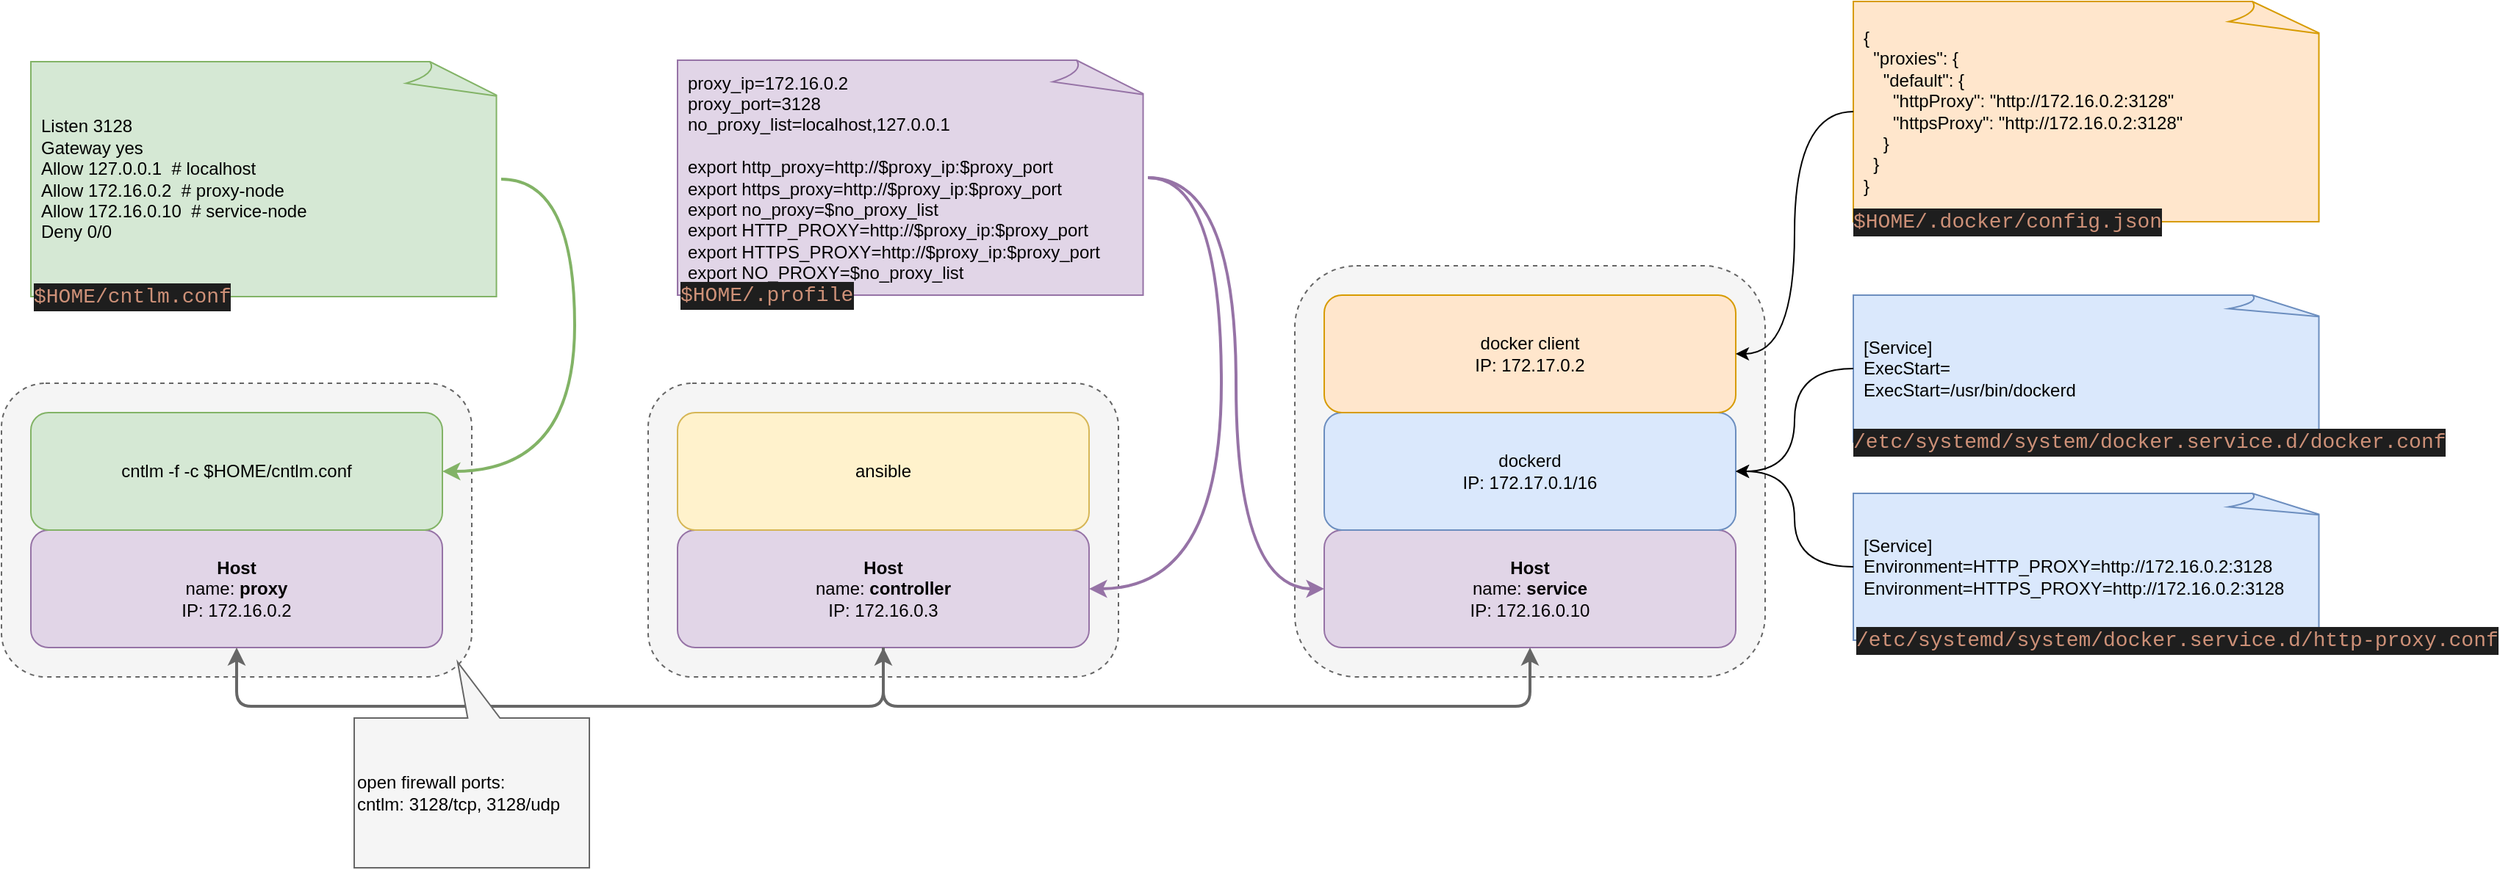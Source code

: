 <mxfile version="11.1.4" type="device"><diagram id="mufjLeXsWKGWuBtsrtn7" name="Page-1"><mxGraphModel dx="2222" dy="824" grid="1" gridSize="10" guides="1" tooltips="1" connect="1" arrows="1" fold="1" page="0" pageScale="1" pageWidth="827" pageHeight="1169" math="0" shadow="0"><root><mxCell id="0"/><mxCell id="1" parent="0"/><mxCell id="Hmu1NijlD04fz7AzSIe_-5" value="nodes" parent="0"/><mxCell id="VEeZlTCw6x0XYQx7hDpJ-57" value="" style="rounded=1;whiteSpace=wrap;html=1;labelBackgroundColor=#ffffff;align=left;dashed=1;fillColor=#f5f5f5;strokeColor=#666666;fontColor=#333333;" parent="Hmu1NijlD04fz7AzSIe_-5" vertex="1"><mxGeometry x="-420" y="420" width="320" height="200" as="geometry"/></mxCell><mxCell id="_7w9z-zs7S1bSIEZtoII-1" value="" style="rounded=1;whiteSpace=wrap;html=1;labelBackgroundColor=#ffffff;align=left;dashed=1;fillColor=#f5f5f5;strokeColor=#666666;fontColor=#333333;" parent="Hmu1NijlD04fz7AzSIe_-5" vertex="1"><mxGeometry x="20" y="420" width="320" height="200" as="geometry"/></mxCell><mxCell id="VEeZlTCw6x0XYQx7hDpJ-64" value="" style="rounded=1;whiteSpace=wrap;html=1;labelBackgroundColor=#ffffff;align=left;dashed=1;fillColor=#f5f5f5;strokeColor=#666666;fontColor=#333333;" parent="Hmu1NijlD04fz7AzSIe_-5" vertex="1"><mxGeometry x="460" y="340" width="320" height="280" as="geometry"/></mxCell><mxCell id="Hmu1NijlD04fz7AzSIe_-6" value="hosts" parent="0"/><mxCell id="VEeZlTCw6x0XYQx7hDpJ-1" value="&lt;b&gt;Host&lt;/b&gt;&lt;br&gt;name: &lt;b&gt;proxy&lt;/b&gt;&lt;br&gt;IP: 172.16.0.2" style="rounded=1;whiteSpace=wrap;html=1;fillColor=#e1d5e7;strokeColor=#9673a6;" parent="Hmu1NijlD04fz7AzSIe_-6" vertex="1"><mxGeometry x="-400" y="520" width="280" height="80" as="geometry"/></mxCell><mxCell id="_7w9z-zs7S1bSIEZtoII-2" value="&lt;b&gt;Host&lt;/b&gt;&lt;br&gt;name: &lt;b&gt;controller&lt;/b&gt;&lt;br&gt;IP: 172.16.0.3" style="rounded=1;whiteSpace=wrap;html=1;fillColor=#e1d5e7;strokeColor=#9673a6;" parent="Hmu1NijlD04fz7AzSIe_-6" vertex="1"><mxGeometry x="40" y="520" width="280" height="80" as="geometry"/></mxCell><mxCell id="VEeZlTCw6x0XYQx7hDpJ-7" value="&lt;b&gt;Host&lt;/b&gt;&lt;br&gt;name: &lt;b&gt;service&lt;/b&gt;&lt;br&gt;IP: 172.16.0.10" style="rounded=1;whiteSpace=wrap;html=1;fillColor=#e1d5e7;strokeColor=#9673a6;" parent="Hmu1NijlD04fz7AzSIe_-6" vertex="1"><mxGeometry x="480" y="520" width="280" height="80" as="geometry"/></mxCell><mxCell id="Hmu1NijlD04fz7AzSIe_-7" value="services" parent="0"/><mxCell id="VEeZlTCw6x0XYQx7hDpJ-4" value="cntlm -f -c $HOME/cntlm.conf" style="rounded=1;whiteSpace=wrap;html=1;fillColor=#d5e8d4;strokeColor=#82b366;" parent="Hmu1NijlD04fz7AzSIe_-7" vertex="1"><mxGeometry x="-400" y="440" width="280" height="80" as="geometry"/></mxCell><mxCell id="_7w9z-zs7S1bSIEZtoII-3" value="ansible" style="rounded=1;whiteSpace=wrap;html=1;fillColor=#fff2cc;strokeColor=#d6b656;" parent="Hmu1NijlD04fz7AzSIe_-7" vertex="1"><mxGeometry x="40" y="440" width="280" height="80" as="geometry"/></mxCell><mxCell id="VEeZlTCw6x0XYQx7hDpJ-8" value="dockerd&lt;br&gt;IP: 172.17.0.1/16" style="rounded=1;whiteSpace=wrap;html=1;fillColor=#dae8fc;strokeColor=#6c8ebf;" parent="Hmu1NijlD04fz7AzSIe_-7" vertex="1"><mxGeometry x="480" y="440" width="280" height="80" as="geometry"/></mxCell><mxCell id="VEeZlTCw6x0XYQx7hDpJ-9" value="docker client&lt;br&gt;IP: 172.17.0.2" style="rounded=1;whiteSpace=wrap;html=1;fillColor=#ffe6cc;strokeColor=#d79b00;" parent="Hmu1NijlD04fz7AzSIe_-7" vertex="1"><mxGeometry x="480" y="360" width="280" height="80" as="geometry"/></mxCell><mxCell id="Hmu1NijlD04fz7AzSIe_-10" value="network" parent="0"/><mxCell id="VEeZlTCw6x0XYQx7hDpJ-10" value="" style="endArrow=classic;html=1;entryX=0.5;entryY=1;entryDx=0;entryDy=0;fillColor=#f5f5f5;strokeColor=#666666;strokeWidth=2;" parent="Hmu1NijlD04fz7AzSIe_-10" target="VEeZlTCw6x0XYQx7hDpJ-1" edge="1"><mxGeometry width="50" height="50" relative="1" as="geometry"><mxPoint x="180" y="600" as="sourcePoint"/><mxPoint x="-190" y="620" as="targetPoint"/><Array as="points"><mxPoint x="180" y="640"/><mxPoint x="-260" y="640"/></Array></mxGeometry></mxCell><mxCell id="_7w9z-zs7S1bSIEZtoII-13" value="" style="endArrow=classic;html=1;entryX=0.5;entryY=1;entryDx=0;entryDy=0;exitX=0.5;exitY=1;exitDx=0;exitDy=0;fillColor=#f5f5f5;strokeColor=#666666;strokeWidth=2;startArrow=classic;startFill=1;" parent="Hmu1NijlD04fz7AzSIe_-10" source="VEeZlTCw6x0XYQx7hDpJ-7" target="_7w9z-zs7S1bSIEZtoII-2" edge="1"><mxGeometry width="50" height="50" relative="1" as="geometry"><mxPoint x="490" y="570" as="sourcePoint"/><mxPoint x="330" y="570" as="targetPoint"/><Array as="points"><mxPoint x="620" y="640"/><mxPoint x="180" y="640"/></Array></mxGeometry></mxCell><mxCell id="Hmu1NijlD04fz7AzSIe_-8" value="files" parent="0"/><mxCell id="VEeZlTCw6x0XYQx7hDpJ-56" value="" style="group" parent="Hmu1NijlD04fz7AzSIe_-8" vertex="1" connectable="0"><mxGeometry x="-400" y="201" width="320" height="170" as="geometry"/></mxCell><mxCell id="VEeZlTCw6x0XYQx7hDpJ-39" value="Listen 3128&lt;br&gt;Gateway yes&lt;br&gt;Allow 127.0.0.1&amp;nbsp; # localhost&lt;br&gt;Allow 172.16.0.2&amp;nbsp; # proxy-node&lt;br&gt;Allow 172.16.0.10&amp;nbsp; # service-node&lt;br&gt;Deny 0/0" style="whiteSpace=wrap;html=1;shape=mxgraph.basic.document;align=left;spacingLeft=5;fillColor=#d5e8d4;strokeColor=#82b366;" parent="VEeZlTCw6x0XYQx7hDpJ-56" vertex="1"><mxGeometry width="320" height="160" as="geometry"/></mxCell><mxCell id="VEeZlTCw6x0XYQx7hDpJ-40" value="&lt;div style=&quot;background-color: rgb(30 , 30 , 30) ; font-family: &amp;#34;consolas&amp;#34; , &amp;#34;courier new&amp;#34; , monospace ; font-size: 14px ; line-height: 19px ; white-space: pre&quot;&gt;&lt;font color=&quot;#ce9178&quot;&gt;$HOME/cntlm.conf&lt;/font&gt;&lt;/div&gt;" style="text;html=1;strokeColor=none;fillColor=none;align=left;verticalAlign=middle;whiteSpace=wrap;rounded=0;spacing=2;labelBorderColor=none;" parent="VEeZlTCw6x0XYQx7hDpJ-56" vertex="1"><mxGeometry y="150" width="40" height="20" as="geometry"/></mxCell><mxCell id="_7w9z-zs7S1bSIEZtoII-6" value="" style="group" parent="Hmu1NijlD04fz7AzSIe_-8" vertex="1" connectable="0"><mxGeometry x="40" y="200" width="320" height="170" as="geometry"/></mxCell><mxCell id="_7w9z-zs7S1bSIEZtoII-7" value="proxy_ip=172.16.0.2&lt;br&gt;proxy_port=3128&lt;br&gt;no_proxy_list=localhost,127.0.0.1&lt;br&gt;&lt;br&gt;export http_proxy=http://$proxy_ip:$proxy_port&lt;br&gt;export&amp;nbsp;https_proxy=http://$proxy_ip:$proxy_port&lt;br&gt;export&amp;nbsp;no_proxy=$no_proxy_list&lt;br&gt;export&amp;nbsp;HTTP_PROXY=http://$proxy_ip:$proxy_port&lt;br&gt;export&amp;nbsp;HTTPS_PROXY=http://$proxy_ip:$proxy_port&lt;br&gt;export&amp;nbsp;NO_PROXY=$no_proxy_list" style="whiteSpace=wrap;html=1;shape=mxgraph.basic.document;align=left;spacingLeft=5;fillColor=#e1d5e7;strokeColor=#9673a6;" parent="_7w9z-zs7S1bSIEZtoII-6" vertex="1"><mxGeometry width="320" height="160" as="geometry"/></mxCell><mxCell id="_7w9z-zs7S1bSIEZtoII-8" value="&lt;div style=&quot;background-color: rgb(30 , 30 , 30) ; font-family: &amp;#34;consolas&amp;#34; , &amp;#34;courier new&amp;#34; , monospace ; font-size: 14px ; line-height: 19px ; white-space: pre&quot;&gt;&lt;font color=&quot;#ce9178&quot;&gt;$HOME/.profile&lt;/font&gt;&lt;/div&gt;" style="text;html=1;strokeColor=none;fillColor=none;align=left;verticalAlign=middle;whiteSpace=wrap;rounded=0;spacing=2;labelBorderColor=none;" parent="_7w9z-zs7S1bSIEZtoII-6" vertex="1"><mxGeometry y="150" width="40" height="20" as="geometry"/></mxCell><mxCell id="_7w9z-zs7S1bSIEZtoII-12" value="&lt;span style=&quot;color: rgb(0 , 0 , 0) ; white-space: normal&quot;&gt;open firewall ports:&lt;/span&gt;&lt;br style=&quot;color: rgb(0 , 0 , 0) ; white-space: normal&quot;&gt;&lt;span style=&quot;color: rgb(0 , 0 , 0) ; white-space: normal&quot;&gt;cntlm: 3128/tcp, 3128/udp&lt;/span&gt;" style="shape=callout;whiteSpace=wrap;html=1;perimeter=calloutPerimeter;labelBackgroundColor=none;align=left;fillColor=#f5f5f5;strokeColor=#666666;flipH=1;flipV=1;position2=0.56;base=22;size=38;position=0.38;fontColor=#333333;" parent="Hmu1NijlD04fz7AzSIe_-8" vertex="1"><mxGeometry x="-180" y="610" width="160" height="140" as="geometry"/></mxCell><mxCell id="VEeZlTCw6x0XYQx7hDpJ-51" value="" style="group" parent="Hmu1NijlD04fz7AzSIe_-8" vertex="1" connectable="0"><mxGeometry x="840" y="495" width="320" height="110" as="geometry"/></mxCell><mxCell id="VEeZlTCw6x0XYQx7hDpJ-13" value="[Service]&lt;br&gt;Environment=HTTP_PROXY=http://172.16.0.2:3128&lt;br&gt;Environment=HTTPS_PROXY=http://172.16.0.2:3128" style="whiteSpace=wrap;html=1;shape=mxgraph.basic.document;align=left;spacingLeft=5;fillColor=#dae8fc;strokeColor=#6c8ebf;" parent="VEeZlTCw6x0XYQx7hDpJ-51" vertex="1"><mxGeometry width="320" height="100" as="geometry"/></mxCell><mxCell id="VEeZlTCw6x0XYQx7hDpJ-15" value="&lt;div style=&quot;color: rgb(212 , 212 , 212) ; background-color: rgb(30 , 30 , 30) ; font-family: &amp;quot;consolas&amp;quot; , &amp;quot;courier new&amp;quot; , monospace ; font-size: 14px ; line-height: 19px ; white-space: pre&quot;&gt;&lt;span style=&quot;color: #ce9178&quot;&gt;/etc/systemd/system/docker.service.d/http-proxy.conf&lt;/span&gt;&lt;/div&gt;" style="text;html=1;strokeColor=none;fillColor=none;align=left;verticalAlign=middle;whiteSpace=wrap;rounded=0;spacing=2;labelBorderColor=none;" parent="VEeZlTCw6x0XYQx7hDpJ-51" vertex="1"><mxGeometry y="90" width="40" height="20" as="geometry"/></mxCell><mxCell id="VEeZlTCw6x0XYQx7hDpJ-52" value="" style="group" parent="Hmu1NijlD04fz7AzSIe_-8" vertex="1" connectable="0"><mxGeometry x="840" y="360" width="320" height="110" as="geometry"/></mxCell><mxCell id="VEeZlTCw6x0XYQx7hDpJ-12" value="[Service]&lt;br&gt;ExecStart=&lt;br&gt;ExecStart=/usr/bin/dockerd" style="whiteSpace=wrap;html=1;shape=mxgraph.basic.document;align=left;spacingLeft=5;fillColor=#dae8fc;strokeColor=#6c8ebf;" parent="VEeZlTCw6x0XYQx7hDpJ-52" vertex="1"><mxGeometry width="320" height="100" as="geometry"/></mxCell><mxCell id="VEeZlTCw6x0XYQx7hDpJ-24" value="" style="edgeStyle=orthogonalEdgeStyle;rounded=0;orthogonalLoop=1;jettySize=auto;html=1;" parent="VEeZlTCw6x0XYQx7hDpJ-52" source="VEeZlTCw6x0XYQx7hDpJ-14" edge="1"><mxGeometry relative="1" as="geometry"><mxPoint x="120" y="100" as="targetPoint"/></mxGeometry></mxCell><mxCell id="VEeZlTCw6x0XYQx7hDpJ-14" value="&lt;div style=&quot;color: rgb(212 , 212 , 212) ; background-color: rgb(30 , 30 , 30) ; font-family: &amp;#34;consolas&amp;#34; , &amp;#34;courier new&amp;#34; , monospace ; font-size: 14px ; line-height: 19px ; white-space: pre&quot;&gt;&lt;span style=&quot;color: #ce9178&quot;&gt;/etc/systemd/system/docker.service.d/docker.conf&lt;/span&gt;&lt;/div&gt;" style="text;html=1;strokeColor=none;fillColor=none;align=left;verticalAlign=middle;whiteSpace=wrap;rounded=0;spacing=0;" parent="VEeZlTCw6x0XYQx7hDpJ-52" vertex="1"><mxGeometry y="90" width="40" height="20" as="geometry"/></mxCell><mxCell id="VEeZlTCw6x0XYQx7hDpJ-53" value="" style="group" parent="Hmu1NijlD04fz7AzSIe_-8" vertex="1" connectable="0"><mxGeometry x="840" y="160" width="320" height="160" as="geometry"/></mxCell><mxCell id="VEeZlTCw6x0XYQx7hDpJ-19" value="{&lt;br&gt;&amp;nbsp; &quot;proxies&quot;: {&lt;br&gt;&amp;nbsp; &amp;nbsp; &quot;default&quot;: {&lt;br&gt;&amp;nbsp; &amp;nbsp; &amp;nbsp; &quot;httpProxy&quot;: &quot;http://172.16.0.2:3128&quot;&lt;br&gt;&amp;nbsp; &amp;nbsp; &amp;nbsp; &quot;httpsProxy&quot;: &quot;http://172.16.0.2:3128&quot;&lt;br&gt;&amp;nbsp; &amp;nbsp; }&lt;br&gt;&amp;nbsp; }&lt;br&gt;}" style="whiteSpace=wrap;html=1;shape=mxgraph.basic.document;align=left;spacingLeft=5;fillColor=#ffe6cc;strokeColor=#d79b00;" parent="VEeZlTCw6x0XYQx7hDpJ-53" vertex="1"><mxGeometry width="320" height="150" as="geometry"/></mxCell><mxCell id="VEeZlTCw6x0XYQx7hDpJ-20" value="&lt;div style=&quot;background-color: rgb(30 , 30 , 30) ; font-family: &amp;#34;consolas&amp;#34; , &amp;#34;courier new&amp;#34; , monospace ; font-size: 14px ; line-height: 19px ; white-space: pre&quot;&gt;&lt;font color=&quot;#ce9178&quot;&gt;$HOME/.docker/config.json&lt;/font&gt;&lt;/div&gt;" style="text;html=1;strokeColor=none;fillColor=none;align=left;verticalAlign=middle;whiteSpace=wrap;rounded=0;spacing=0;" parent="VEeZlTCw6x0XYQx7hDpJ-53" vertex="1"><mxGeometry y="140" width="38.788" height="20" as="geometry"/></mxCell><mxCell id="VEeZlTCw6x0XYQx7hDpJ-46" value="" style="endArrow=classic;html=1;entryX=1;entryY=0.5;entryDx=0;entryDy=0;exitX=1;exitY=0.5;exitDx=0;exitDy=0;exitPerimeter=0;edgeStyle=orthogonalEdgeStyle;curved=1;fillColor=#d5e8d4;strokeColor=#82b366;strokeWidth=2;" parent="Hmu1NijlD04fz7AzSIe_-8" source="VEeZlTCw6x0XYQx7hDpJ-39" target="VEeZlTCw6x0XYQx7hDpJ-4" edge="1"><mxGeometry width="50" height="50" relative="1" as="geometry"><mxPoint x="-360" y="840" as="sourcePoint"/><mxPoint x="-310" y="790" as="targetPoint"/><Array as="points"><mxPoint x="-30" y="281"/><mxPoint x="-30" y="480"/></Array></mxGeometry></mxCell><mxCell id="_7w9z-zs7S1bSIEZtoII-5" value="" style="endArrow=classic;html=1;entryX=1;entryY=0.5;entryDx=0;entryDy=0;edgeStyle=orthogonalEdgeStyle;curved=1;exitX=1;exitY=0.5;exitDx=0;exitDy=0;exitPerimeter=0;fillColor=#e1d5e7;strokeColor=#9673a6;strokeWidth=2;" parent="Hmu1NijlD04fz7AzSIe_-8" source="_7w9z-zs7S1bSIEZtoII-7" target="_7w9z-zs7S1bSIEZtoII-2" edge="1"><mxGeometry width="50" height="50" relative="1" as="geometry"><mxPoint x="-800" y="840" as="sourcePoint"/><mxPoint x="-750" y="790" as="targetPoint"/><Array as="points"><mxPoint x="410" y="280"/><mxPoint x="410" y="560"/></Array></mxGeometry></mxCell><mxCell id="W5Bf8HW4sX3vFSMcSTVR-1" value="" style="endArrow=classic;html=1;entryX=0;entryY=0.5;entryDx=0;entryDy=0;edgeStyle=orthogonalEdgeStyle;curved=1;exitX=1;exitY=0.5;exitDx=0;exitDy=0;exitPerimeter=0;fillColor=#e1d5e7;strokeColor=#9673a6;strokeWidth=2;" edge="1" parent="Hmu1NijlD04fz7AzSIe_-8" source="_7w9z-zs7S1bSIEZtoII-7" target="VEeZlTCw6x0XYQx7hDpJ-7"><mxGeometry width="50" height="50" relative="1" as="geometry"><mxPoint x="370" y="290" as="sourcePoint"/><mxPoint x="330" y="570" as="targetPoint"/></mxGeometry></mxCell><mxCell id="VEeZlTCw6x0XYQx7hDpJ-33" value="" style="endArrow=classic;html=1;entryX=1;entryY=0.5;entryDx=0;entryDy=0;exitX=0;exitY=0.5;exitDx=0;exitDy=0;exitPerimeter=0;edgeStyle=orthogonalEdgeStyle;curved=1;" parent="Hmu1NijlD04fz7AzSIe_-8" source="VEeZlTCw6x0XYQx7hDpJ-12" target="VEeZlTCw6x0XYQx7hDpJ-8" edge="1"><mxGeometry width="50" height="50" relative="1" as="geometry"><mxPoint x="850" y="445" as="sourcePoint"/><mxPoint x="770" y="490" as="targetPoint"/></mxGeometry></mxCell><mxCell id="VEeZlTCw6x0XYQx7hDpJ-32" value="" style="endArrow=classic;html=1;entryX=1;entryY=0.5;entryDx=0;entryDy=0;exitX=0;exitY=0.5;exitDx=0;exitDy=0;exitPerimeter=0;edgeStyle=orthogonalEdgeStyle;curved=1;" parent="Hmu1NijlD04fz7AzSIe_-8" source="VEeZlTCw6x0XYQx7hDpJ-13" target="VEeZlTCw6x0XYQx7hDpJ-8" edge="1"><mxGeometry width="50" height="50" relative="1" as="geometry"><mxPoint x="680" y="690" as="sourcePoint"/><mxPoint x="730" y="640" as="targetPoint"/></mxGeometry></mxCell><mxCell id="VEeZlTCw6x0XYQx7hDpJ-35" value="" style="endArrow=classic;html=1;exitX=0;exitY=0.5;exitDx=0;exitDy=0;exitPerimeter=0;entryX=1;entryY=0.5;entryDx=0;entryDy=0;edgeStyle=orthogonalEdgeStyle;curved=1;" parent="Hmu1NijlD04fz7AzSIe_-8" source="VEeZlTCw6x0XYQx7hDpJ-19" target="VEeZlTCw6x0XYQx7hDpJ-9" edge="1"><mxGeometry width="50" height="50" relative="1" as="geometry"><mxPoint x="780" y="130" as="sourcePoint"/><mxPoint x="830" y="80" as="targetPoint"/></mxGeometry></mxCell></root></mxGraphModel></diagram></mxfile>